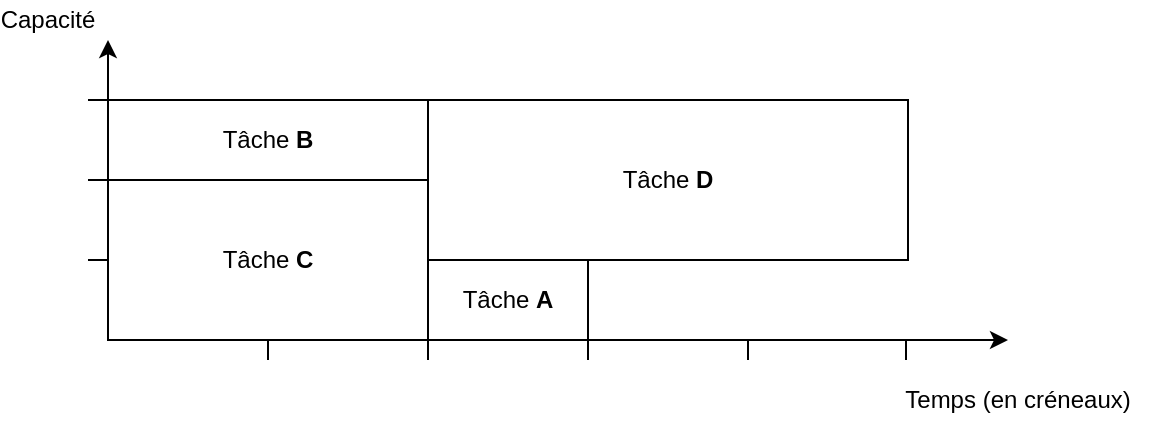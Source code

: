 <mxfile version="14.9.8" type="github">
  <diagram id="BDRyc6FqooqmqnTNIU2U" name="Page-1">
    <mxGraphModel dx="1355" dy="752" grid="1" gridSize="10" guides="1" tooltips="1" connect="1" arrows="1" fold="1" page="1" pageScale="1" pageWidth="850" pageHeight="1100" math="0" shadow="0">
      <root>
        <mxCell id="0" />
        <mxCell id="1" parent="0" />
        <mxCell id="VnjSThdHVb0boHZqps4S-1" value="" style="endArrow=classic;html=1;" edge="1" parent="1">
          <mxGeometry width="50" height="50" relative="1" as="geometry">
            <mxPoint x="160" y="400" as="sourcePoint" />
            <mxPoint x="160" y="250" as="targetPoint" />
          </mxGeometry>
        </mxCell>
        <mxCell id="VnjSThdHVb0boHZqps4S-2" value="" style="endArrow=none;html=1;" edge="1" parent="1">
          <mxGeometry width="50" height="50" relative="1" as="geometry">
            <mxPoint x="150" y="360" as="sourcePoint" />
            <mxPoint x="160" y="360" as="targetPoint" />
          </mxGeometry>
        </mxCell>
        <mxCell id="VnjSThdHVb0boHZqps4S-3" value="" style="endArrow=none;html=1;" edge="1" parent="1">
          <mxGeometry width="50" height="50" relative="1" as="geometry">
            <mxPoint x="150" y="320" as="sourcePoint" />
            <mxPoint x="160" y="320" as="targetPoint" />
          </mxGeometry>
        </mxCell>
        <mxCell id="VnjSThdHVb0boHZqps4S-4" value="" style="endArrow=none;html=1;" edge="1" parent="1">
          <mxGeometry width="50" height="50" relative="1" as="geometry">
            <mxPoint x="150" y="280" as="sourcePoint" />
            <mxPoint x="160" y="280" as="targetPoint" />
          </mxGeometry>
        </mxCell>
        <mxCell id="VnjSThdHVb0boHZqps4S-6" value="Capacité" style="text;html=1;strokeColor=none;fillColor=none;align=center;verticalAlign=middle;whiteSpace=wrap;rounded=0;" vertex="1" parent="1">
          <mxGeometry x="110" y="230" width="40" height="20" as="geometry" />
        </mxCell>
        <mxCell id="VnjSThdHVb0boHZqps4S-7" value="" style="endArrow=classic;html=1;" edge="1" parent="1">
          <mxGeometry width="50" height="50" relative="1" as="geometry">
            <mxPoint x="210" y="400" as="sourcePoint" />
            <mxPoint x="610" y="400" as="targetPoint" />
          </mxGeometry>
        </mxCell>
        <mxCell id="VnjSThdHVb0boHZqps4S-8" value="Temps (en créneaux)" style="text;html=1;strokeColor=none;fillColor=none;align=center;verticalAlign=middle;whiteSpace=wrap;rounded=0;" vertex="1" parent="1">
          <mxGeometry x="540" y="420" width="150" height="20" as="geometry" />
        </mxCell>
        <mxCell id="VnjSThdHVb0boHZqps4S-9" value="" style="endArrow=none;html=1;" edge="1" parent="1">
          <mxGeometry width="50" height="50" relative="1" as="geometry">
            <mxPoint x="240" y="410" as="sourcePoint" />
            <mxPoint x="240" y="400" as="targetPoint" />
          </mxGeometry>
        </mxCell>
        <mxCell id="VnjSThdHVb0boHZqps4S-10" value="" style="endArrow=none;html=1;" edge="1" parent="1">
          <mxGeometry width="50" height="50" relative="1" as="geometry">
            <mxPoint x="480" y="410" as="sourcePoint" />
            <mxPoint x="480" y="400" as="targetPoint" />
          </mxGeometry>
        </mxCell>
        <mxCell id="VnjSThdHVb0boHZqps4S-11" value="" style="endArrow=none;html=1;" edge="1" parent="1">
          <mxGeometry width="50" height="50" relative="1" as="geometry">
            <mxPoint x="400" y="410" as="sourcePoint" />
            <mxPoint x="400" y="400" as="targetPoint" />
          </mxGeometry>
        </mxCell>
        <mxCell id="VnjSThdHVb0boHZqps4S-12" value="" style="endArrow=none;html=1;" edge="1" parent="1">
          <mxGeometry width="50" height="50" relative="1" as="geometry">
            <mxPoint x="320" y="410" as="sourcePoint" />
            <mxPoint x="320" y="400" as="targetPoint" />
          </mxGeometry>
        </mxCell>
        <mxCell id="VnjSThdHVb0boHZqps4S-13" value="Tâche &lt;b&gt;C&lt;/b&gt;" style="rounded=0;whiteSpace=wrap;html=1;" vertex="1" parent="1">
          <mxGeometry x="160" y="320" width="160" height="80" as="geometry" />
        </mxCell>
        <mxCell id="VnjSThdHVb0boHZqps4S-14" value="Tâche&amp;nbsp;&lt;b&gt;D&lt;/b&gt;" style="rounded=0;whiteSpace=wrap;html=1;" vertex="1" parent="1">
          <mxGeometry x="320" y="280" width="240" height="80" as="geometry" />
        </mxCell>
        <mxCell id="VnjSThdHVb0boHZqps4S-16" value="" style="endArrow=none;html=1;" edge="1" parent="1">
          <mxGeometry width="50" height="50" relative="1" as="geometry">
            <mxPoint x="559" y="410" as="sourcePoint" />
            <mxPoint x="559" y="400" as="targetPoint" />
          </mxGeometry>
        </mxCell>
        <mxCell id="VnjSThdHVb0boHZqps4S-17" value="Tâche &lt;b&gt;A&lt;/b&gt;" style="rounded=0;whiteSpace=wrap;html=1;" vertex="1" parent="1">
          <mxGeometry x="320" y="360" width="80" height="40" as="geometry" />
        </mxCell>
        <mxCell id="VnjSThdHVb0boHZqps4S-18" value="Tâche &lt;b&gt;B&lt;/b&gt;" style="rounded=0;whiteSpace=wrap;html=1;" vertex="1" parent="1">
          <mxGeometry x="160" y="280" width="160" height="40" as="geometry" />
        </mxCell>
      </root>
    </mxGraphModel>
  </diagram>
</mxfile>
